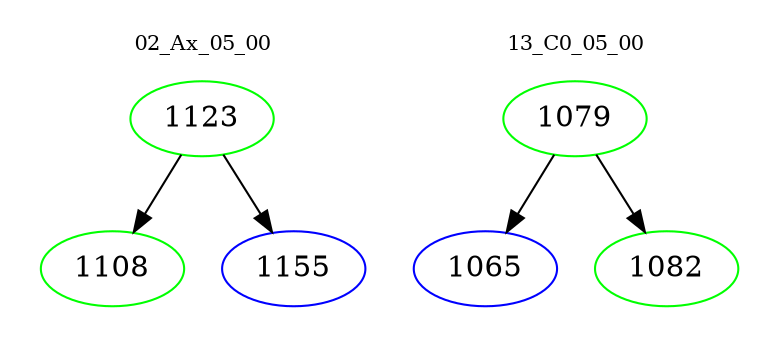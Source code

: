 digraph{
subgraph cluster_0 {
color = white
label = "02_Ax_05_00";
fontsize=10;
T0_1123 [label="1123", color="green"]
T0_1123 -> T0_1108 [color="black"]
T0_1108 [label="1108", color="green"]
T0_1123 -> T0_1155 [color="black"]
T0_1155 [label="1155", color="blue"]
}
subgraph cluster_1 {
color = white
label = "13_C0_05_00";
fontsize=10;
T1_1079 [label="1079", color="green"]
T1_1079 -> T1_1065 [color="black"]
T1_1065 [label="1065", color="blue"]
T1_1079 -> T1_1082 [color="black"]
T1_1082 [label="1082", color="green"]
}
}
